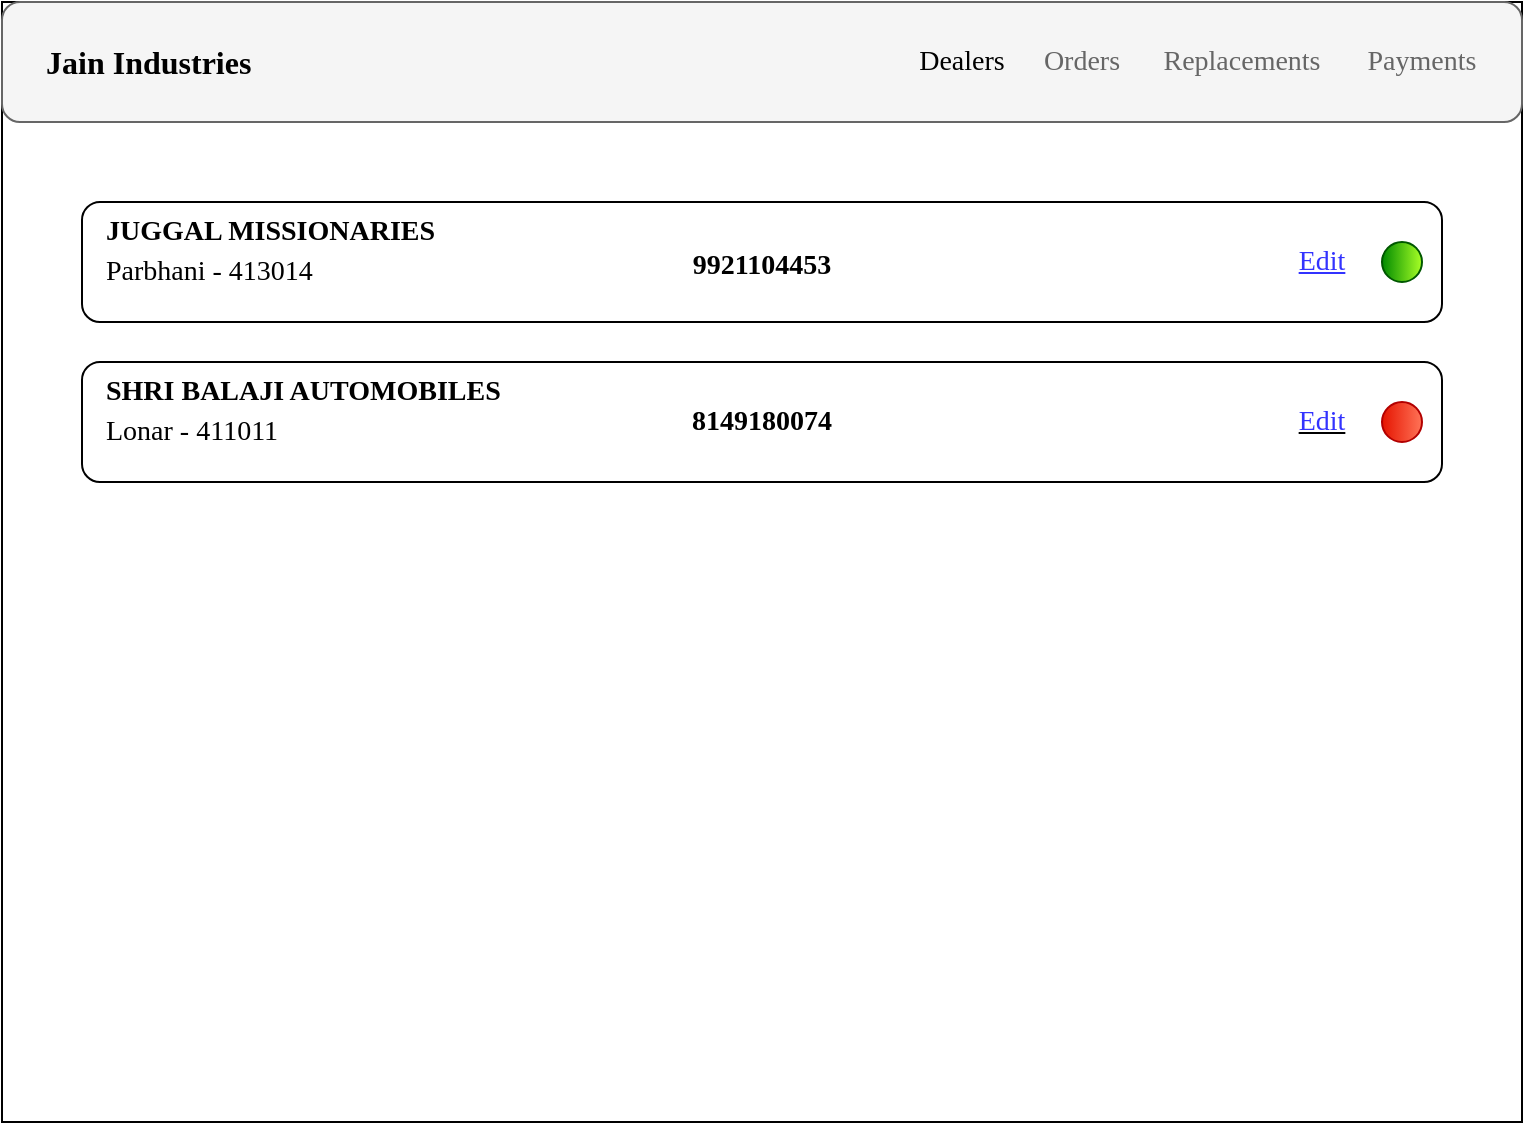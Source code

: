 <mxfile version="19.0.3" type="device"><diagram id="4TsXA1PYsG9lhU71DBc2" name="Page-1"><mxGraphModel dx="1038" dy="649" grid="1" gridSize="10" guides="1" tooltips="1" connect="1" arrows="1" fold="1" page="1" pageScale="1" pageWidth="850" pageHeight="1100" math="0" shadow="0"><root><mxCell id="0"/><mxCell id="1" parent="0"/><mxCell id="VvRRaCGVOc4bFQ6TU8-b-2" value="" style="rounded=0;whiteSpace=wrap;html=1;fontSize=14;fontFamily=Comic Sans MS;labelBackgroundColor=none;" parent="1" vertex="1"><mxGeometry x="40" y="160" width="760" height="560" as="geometry"/></mxCell><mxCell id="VvRRaCGVOc4bFQ6TU8-b-3" value="" style="rounded=1;whiteSpace=wrap;html=1;fontSize=14;fontFamily=Comic Sans MS;" parent="1" vertex="1"><mxGeometry x="80" y="260" width="680" height="60" as="geometry"/></mxCell><mxCell id="VvRRaCGVOc4bFQ6TU8-b-4" value="&lt;b style=&quot;font-size: 14px;&quot;&gt;&lt;font style=&quot;font-size: 14px;&quot;&gt;JUGGAL MISSIONARIES&lt;/font&gt;&lt;/b&gt;" style="text;html=1;strokeColor=none;fillColor=none;align=left;verticalAlign=middle;whiteSpace=wrap;rounded=0;fontSize=14;fontFamily=Comic Sans MS;" parent="1" vertex="1"><mxGeometry x="90" y="260" width="380" height="30" as="geometry"/></mxCell><mxCell id="VvRRaCGVOc4bFQ6TU8-b-6" value="&lt;font style=&quot;font-size: 14px;&quot;&gt;Parbhani - 413014&lt;/font&gt;" style="text;html=1;strokeColor=none;fillColor=none;align=left;verticalAlign=middle;whiteSpace=wrap;rounded=0;fontFamily=Comic Sans MS;fontSize=14;" parent="1" vertex="1"><mxGeometry x="90" y="280" width="390" height="30" as="geometry"/></mxCell><mxCell id="VvRRaCGVOc4bFQ6TU8-b-7" value="" style="ellipse;whiteSpace=wrap;html=1;aspect=fixed;fontFamily=Comic Sans MS;fontSize=14;fillColor=#008a00;fontColor=#ffffff;strokeColor=#005700;fillStyle=auto;gradientColor=#A8FF26;gradientDirection=east;" parent="1" vertex="1"><mxGeometry x="730" y="280" width="20" height="20" as="geometry"/></mxCell><mxCell id="VvRRaCGVOc4bFQ6TU8-b-8" value="" style="rounded=1;whiteSpace=wrap;html=1;fontSize=14;fontFamily=Comic Sans MS;" parent="1" vertex="1"><mxGeometry x="80" y="340" width="680" height="60" as="geometry"/></mxCell><mxCell id="VvRRaCGVOc4bFQ6TU8-b-9" value="&lt;font style=&quot;font-size: 14px;&quot;&gt;&lt;b style=&quot;font-size: 14px;&quot;&gt;SHRI BALAJI AUTOMOBILES&lt;/b&gt;&lt;/font&gt;" style="text;html=1;strokeColor=none;fillColor=none;align=left;verticalAlign=middle;whiteSpace=wrap;rounded=0;fontSize=14;fontFamily=Comic Sans MS;" parent="1" vertex="1"><mxGeometry x="90" y="340" width="380" height="30" as="geometry"/></mxCell><mxCell id="VvRRaCGVOc4bFQ6TU8-b-10" value="&lt;font style=&quot;font-size: 14px;&quot;&gt;Lonar - 411011&lt;/font&gt;" style="text;html=1;strokeColor=none;fillColor=none;align=left;verticalAlign=middle;whiteSpace=wrap;rounded=0;fontFamily=Comic Sans MS;fontSize=14;" parent="1" vertex="1"><mxGeometry x="90" y="360" width="390" height="30" as="geometry"/></mxCell><mxCell id="VvRRaCGVOc4bFQ6TU8-b-11" value="" style="ellipse;whiteSpace=wrap;html=1;aspect=fixed;fontFamily=Comic Sans MS;fontSize=14;fillColor=#e51400;fontColor=#ffffff;strokeColor=#B20000;fillStyle=auto;gradientDirection=east;gradientColor=#FF7357;" parent="1" vertex="1"><mxGeometry x="730" y="360" width="20" height="20" as="geometry"/></mxCell><mxCell id="VvRRaCGVOc4bFQ6TU8-b-13" value="&lt;b style=&quot;font-size: 14px;&quot;&gt;&lt;font style=&quot;font-size: 14px;&quot;&gt;8149180074&lt;/font&gt;&lt;/b&gt;" style="text;html=1;strokeColor=none;fillColor=none;align=center;verticalAlign=middle;whiteSpace=wrap;rounded=0;fillStyle=auto;fontFamily=Comic Sans MS;fontSize=14;" parent="1" vertex="1"><mxGeometry x="230" y="355" width="380" height="30" as="geometry"/></mxCell><mxCell id="vBFlhhqxcQ5SmBtY6n4U-3" value="" style="rounded=1;html=1;fontSize=14;fontFamily=Comic Sans MS;labelBackgroundColor=none;labelBorderColor=none;fillColor=#f5f5f5;fontColor=#999999;strokeColor=#666666;fontStyle=0" vertex="1" parent="1"><mxGeometry x="40" y="160" width="760" height="60" as="geometry"/></mxCell><mxCell id="vBFlhhqxcQ5SmBtY6n4U-4" value="&lt;b style=&quot;font-size: 16px;&quot;&gt;&lt;font style=&quot;font-size: 16px;&quot;&gt;Jain Industries&lt;/font&gt;&lt;/b&gt;" style="text;html=1;strokeColor=none;fillColor=none;align=left;verticalAlign=middle;rounded=0;fontSize=16;fontFamily=Comic Sans MS;fontColor=#000000;" vertex="1" parent="1"><mxGeometry x="60" y="175" width="120" height="30" as="geometry"/></mxCell><mxCell id="vBFlhhqxcQ5SmBtY6n4U-5" value="Payments" style="text;html=1;strokeColor=none;fillColor=none;align=center;verticalAlign=middle;whiteSpace=wrap;rounded=0;fontSize=14;fontFamily=Comic Sans MS;fontColor=#666666;" vertex="1" parent="1"><mxGeometry x="720" y="175" width="60" height="30" as="geometry"/></mxCell><mxCell id="vBFlhhqxcQ5SmBtY6n4U-6" value="Replacements" style="text;html=1;strokeColor=none;fillColor=none;align=center;verticalAlign=middle;whiteSpace=wrap;rounded=0;fontSize=14;fontFamily=Comic Sans MS;fontColor=#666666;" vertex="1" parent="1"><mxGeometry x="630" y="175" width="60" height="30" as="geometry"/></mxCell><mxCell id="vBFlhhqxcQ5SmBtY6n4U-7" value="Orders" style="text;html=1;strokeColor=none;fillColor=none;align=center;verticalAlign=middle;whiteSpace=wrap;rounded=0;fontSize=14;fontFamily=Comic Sans MS;fontColor=#666666;" vertex="1" parent="1"><mxGeometry x="550" y="175" width="60" height="30" as="geometry"/></mxCell><mxCell id="vBFlhhqxcQ5SmBtY6n4U-9" value="&lt;font&gt;Dealers&lt;/font&gt;" style="text;html=1;strokeColor=none;fillColor=none;align=center;verticalAlign=middle;whiteSpace=wrap;rounded=0;fontFamily=Comic Sans MS;fontSize=14;fontColor=#000000;" vertex="1" parent="1"><mxGeometry x="490" y="175" width="60" height="30" as="geometry"/></mxCell><mxCell id="vBFlhhqxcQ5SmBtY6n4U-10" value="&lt;font color=&quot;#000000&quot; style=&quot;font-size: 14px;&quot;&gt;&lt;b&gt;9921104453&lt;/b&gt;&lt;/font&gt;" style="text;html=1;strokeColor=none;fillColor=none;align=center;verticalAlign=middle;whiteSpace=wrap;rounded=0;labelBackgroundColor=none;labelBorderColor=none;fontFamily=Comic Sans MS;fontSize=16;fontColor=#666666;" vertex="1" parent="1"><mxGeometry x="390" y="275" width="60" height="30" as="geometry"/></mxCell><mxCell id="vBFlhhqxcQ5SmBtY6n4U-15" value="&lt;u&gt;&lt;font color=&quot;#3333ff&quot;&gt;Edit&lt;/font&gt;&lt;/u&gt;" style="text;html=1;strokeColor=none;fillColor=none;align=center;verticalAlign=middle;whiteSpace=wrap;rounded=0;labelBackgroundColor=none;labelBorderColor=none;fontFamily=Comic Sans MS;fontSize=14;fontColor=#000000;" vertex="1" parent="1"><mxGeometry x="670" y="355" width="60" height="30" as="geometry"/></mxCell><mxCell id="vBFlhhqxcQ5SmBtY6n4U-16" value="&lt;u&gt;Edit&lt;/u&gt;" style="text;html=1;strokeColor=none;fillColor=none;align=center;verticalAlign=middle;whiteSpace=wrap;rounded=0;labelBackgroundColor=none;labelBorderColor=none;fontFamily=Comic Sans MS;fontSize=14;fontColor=#3333FF;" vertex="1" parent="1"><mxGeometry x="670" y="275" width="60" height="30" as="geometry"/></mxCell></root></mxGraphModel></diagram></mxfile>